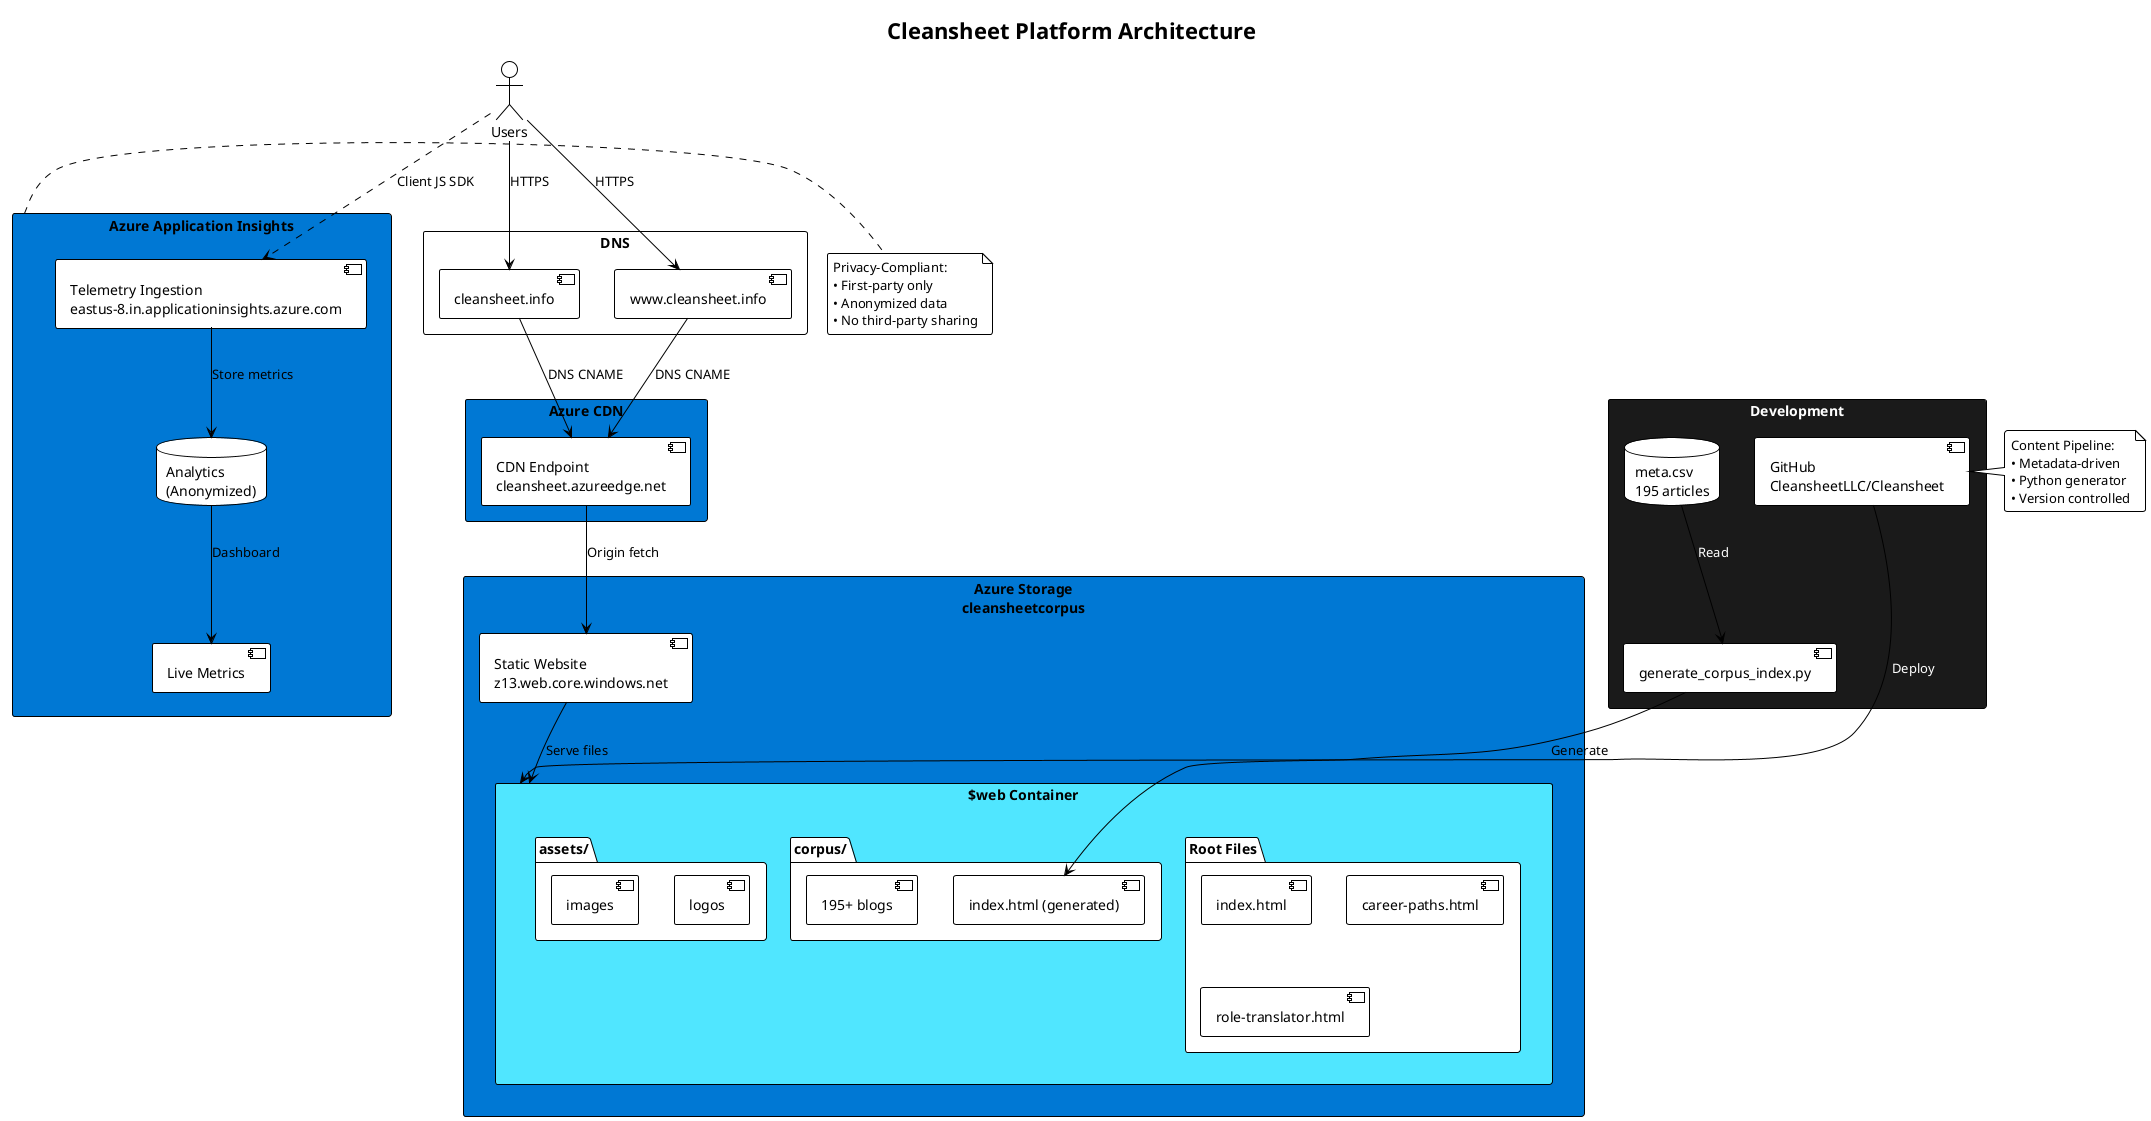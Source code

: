 @startuml
!theme plain

skinparam backgroundColor white
skinparam roundcorner 5
skinparam shadowing false

title Cleansheet Platform Architecture

actor Users

rectangle "DNS" {
  [cleansheet.info]
  [www.cleansheet.info]
}

rectangle "Azure CDN" #0078D4 {
  [CDN Endpoint\ncleansheet.azureedge.net] as CDN
}

rectangle "Azure Storage\ncleansheetcorpus" #0078D4 {
  rectangle "$web Container" #50E6FF {
    folder "Root Files" {
      [index.html]
      [career-paths.html]
      [role-translator.html]
    }
    folder "corpus/" {
      [index.html (generated)]
      [195+ blogs]
    }
    folder "assets/" {
      [logos]
      [images]
    }
  }
  [Static Website\nz13.web.core.windows.net] as StaticWeb
}

rectangle "Azure Application Insights" #0078D4 {
  [Telemetry Ingestion\neastus-8.in.applicationinsights.azure.com] as Telemetry
  database "Analytics\n(Anonymized)" as Analytics
  [Live Metrics] as LiveMetrics
}

rectangle "<color:white>Development</color>" #1a1a1a {
  [GitHub\nCleansheetLLC/Cleansheet] as GitHub
  [generate_corpus_index.py] as Generator
  database "meta.csv\n195 articles" as Metadata
}

Users --> [cleansheet.info] : HTTPS
Users --> [www.cleansheet.info] : HTTPS
[cleansheet.info] --> CDN : DNS CNAME
[www.cleansheet.info] --> CDN : DNS CNAME
CDN --> StaticWeb : Origin fetch
StaticWeb --> "$web Container" : Serve files

Users ..> Telemetry : Client JS SDK
Telemetry --> Analytics : Store metrics
Analytics --> LiveMetrics : Dashboard

Metadata --> Generator : <color:white>Read</color>
Generator --> [index.html (generated)] : Generate
GitHub --> "$web Container" : <color:white>Deploy</color>

note right of "Azure Application Insights"
  Privacy-Compliant:
  • First-party only
  • Anonymized data
  • No third-party sharing
end note

note right of GitHub
  Content Pipeline:
  • Metadata-driven
  • Python generator
  • Version controlled
end note

@enduml

